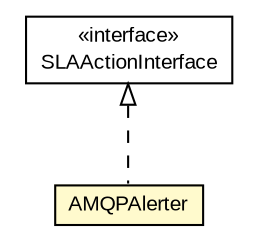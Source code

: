 #!/usr/local/bin/dot
#
# Class diagram 
# Generated by UMLGraph version R5_6-24-gf6e263 (http://www.umlgraph.org/)
#

digraph G {
	edge [fontname="arial",fontsize=10,labelfontname="arial",labelfontsize=10];
	node [fontname="arial",fontsize=10,shape=plaintext];
	nodesep=0.25;
	ranksep=0.5;
	// org.miloss.fgsms.plugins.sla.SLAActionInterface
	c89744 [label=<<table title="org.miloss.fgsms.plugins.sla.SLAActionInterface" border="0" cellborder="1" cellspacing="0" cellpadding="2" port="p" href="../../plugins/sla/SLAActionInterface.html">
		<tr><td><table border="0" cellspacing="0" cellpadding="1">
<tr><td align="center" balign="center"> &#171;interface&#187; </td></tr>
<tr><td align="center" balign="center"> SLAActionInterface </td></tr>
		</table></td></tr>
		</table>>, URL="../../plugins/sla/SLAActionInterface.html", fontname="arial", fontcolor="black", fontsize=10.0];
	// org.miloss.fgsms.sla.actions.AMQPAlerter
	c90517 [label=<<table title="org.miloss.fgsms.sla.actions.AMQPAlerter" border="0" cellborder="1" cellspacing="0" cellpadding="2" port="p" bgcolor="lemonChiffon" href="./AMQPAlerter.html">
		<tr><td><table border="0" cellspacing="0" cellpadding="1">
<tr><td align="center" balign="center"> AMQPAlerter </td></tr>
		</table></td></tr>
		</table>>, URL="./AMQPAlerter.html", fontname="arial", fontcolor="black", fontsize=10.0];
	//org.miloss.fgsms.sla.actions.AMQPAlerter implements org.miloss.fgsms.plugins.sla.SLAActionInterface
	c89744:p -> c90517:p [dir=back,arrowtail=empty,style=dashed];
}


